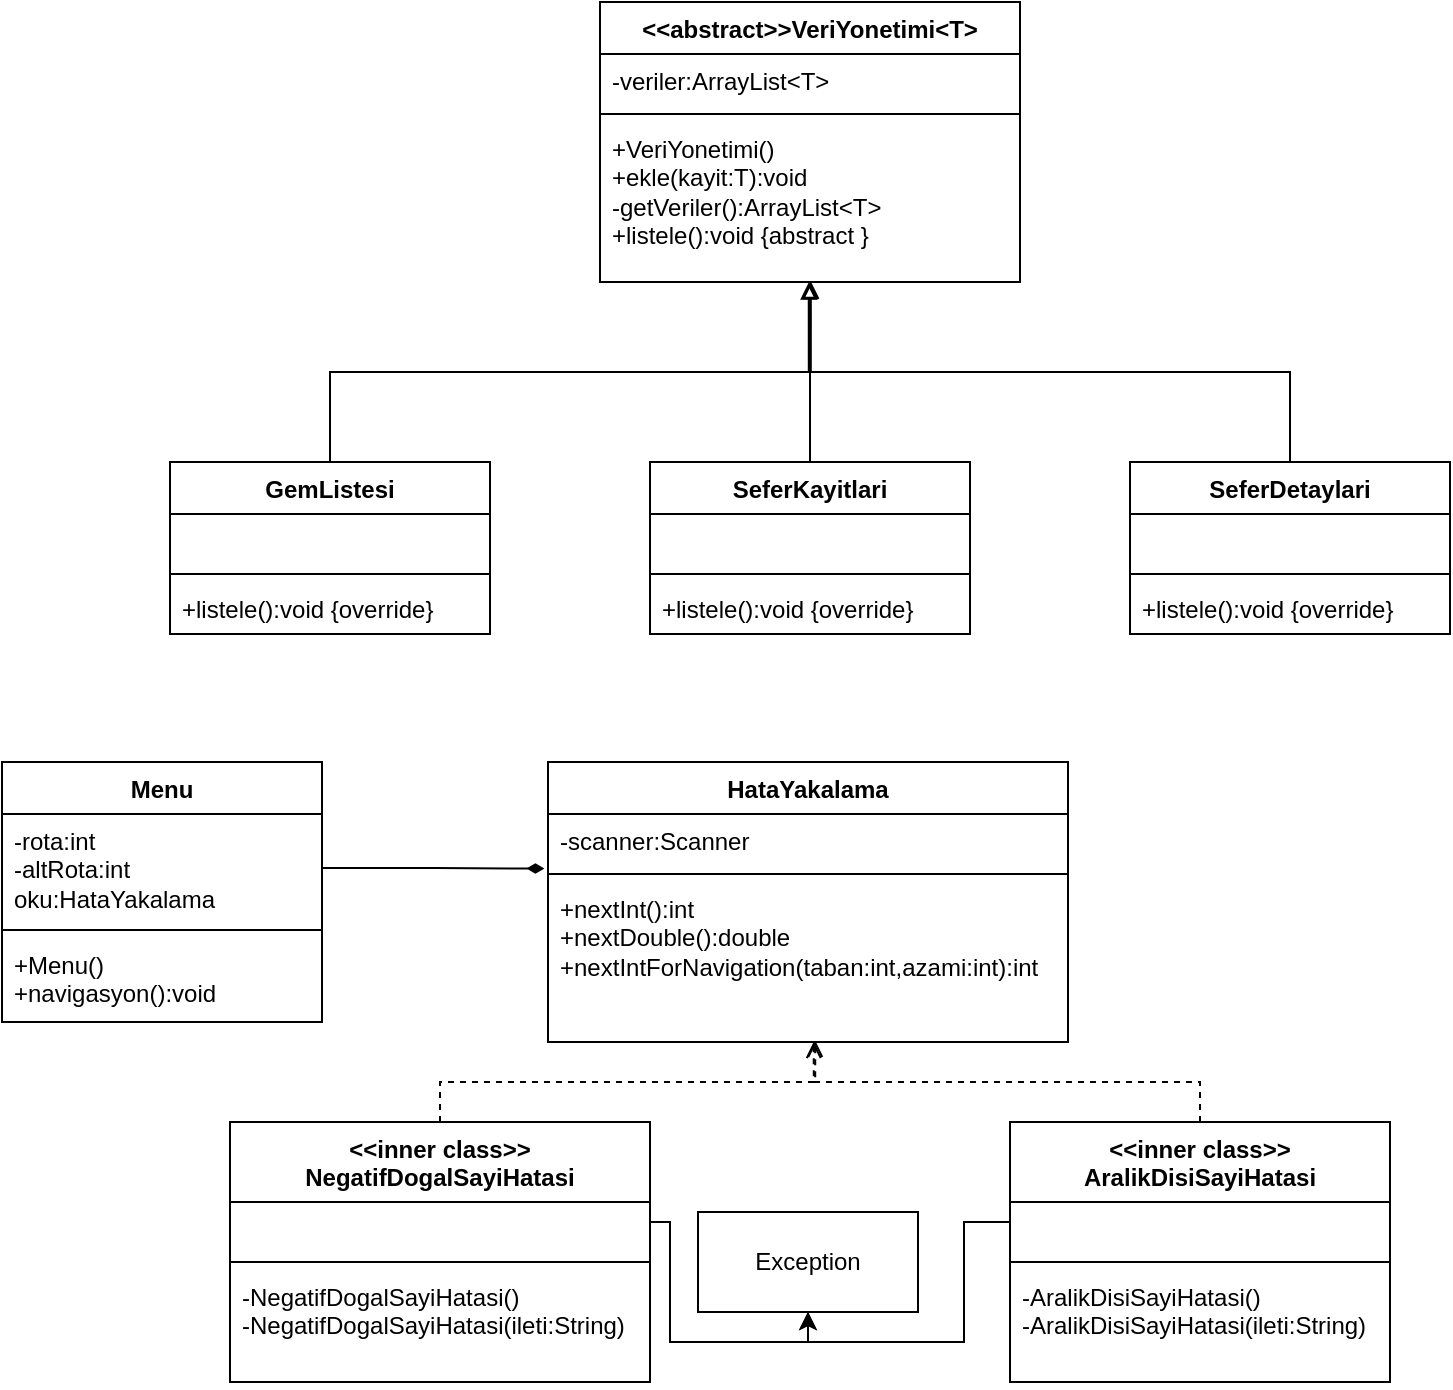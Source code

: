 <mxfile version="22.1.22" type="embed">
  <diagram name="Sayfa -1" id="8FEUg1hPgHObqFrD2J73">
    <mxGraphModel dx="512" dy="536" grid="1" gridSize="10" guides="1" tooltips="1" connect="1" arrows="1" fold="1" page="1" pageScale="1" pageWidth="827" pageHeight="1169" math="0" shadow="0">
      <root>
        <mxCell id="0" />
        <mxCell id="1" parent="0" />
        <mxCell id="QCwB58eIYd8fjo29DVfC-64" value="" style="group" parent="1" vertex="1" connectable="0">
          <mxGeometry x="94" y="10" width="640" height="316" as="geometry" />
        </mxCell>
        <mxCell id="QCwB58eIYd8fjo29DVfC-5" value="&lt;div&gt;&amp;lt;&amp;lt;abstract&amp;gt;&amp;gt;&lt;span style=&quot;background-color: initial;&quot;&gt;VeriYonetimi&amp;lt;T&amp;gt;&lt;/span&gt;&lt;/div&gt;" style="swimlane;fontStyle=1;align=center;verticalAlign=top;childLayout=stackLayout;horizontal=1;startSize=26;horizontalStack=0;resizeParent=1;resizeParentMax=0;resizeLast=0;collapsible=1;marginBottom=0;whiteSpace=wrap;html=1;" parent="QCwB58eIYd8fjo29DVfC-64" vertex="1">
          <mxGeometry x="215" width="210" height="140" as="geometry">
            <mxRectangle x="220" y="20" width="130" height="30" as="alternateBounds" />
          </mxGeometry>
        </mxCell>
        <mxCell id="QCwB58eIYd8fjo29DVfC-6" value="-veriler:ArrayList&amp;lt;T&amp;gt;&lt;div&gt;&lt;br&gt;&lt;/div&gt;" style="text;strokeColor=none;fillColor=none;align=left;verticalAlign=top;spacingLeft=4;spacingRight=4;overflow=hidden;rotatable=0;points=[[0,0.5],[1,0.5]];portConstraint=eastwest;whiteSpace=wrap;html=1;" parent="QCwB58eIYd8fjo29DVfC-5" vertex="1">
          <mxGeometry y="26" width="210" height="26" as="geometry" />
        </mxCell>
        <mxCell id="QCwB58eIYd8fjo29DVfC-7" value="" style="line;strokeWidth=1;fillColor=none;align=left;verticalAlign=middle;spacingTop=-1;spacingLeft=3;spacingRight=3;rotatable=0;labelPosition=right;points=[];portConstraint=eastwest;strokeColor=inherit;" parent="QCwB58eIYd8fjo29DVfC-5" vertex="1">
          <mxGeometry y="52" width="210" height="8" as="geometry" />
        </mxCell>
        <mxCell id="QCwB58eIYd8fjo29DVfC-8" value="&lt;div&gt;+VeriYonetimi()&lt;/div&gt;&lt;div&gt;+ekle(kayit:T):void&lt;/div&gt;&lt;div&gt;-getVeriler():ArrayList&amp;lt;T&amp;gt;&lt;/div&gt;+listele():void {abstract }" style="text;strokeColor=none;fillColor=none;align=left;verticalAlign=top;spacingLeft=4;spacingRight=4;overflow=hidden;rotatable=0;points=[[0,0.5],[1,0.5]];portConstraint=eastwest;whiteSpace=wrap;html=1;" parent="QCwB58eIYd8fjo29DVfC-5" vertex="1">
          <mxGeometry y="60" width="210" height="80" as="geometry" />
        </mxCell>
        <mxCell id="QCwB58eIYd8fjo29DVfC-21" value="" style="group" parent="QCwB58eIYd8fjo29DVfC-64" vertex="1" connectable="0">
          <mxGeometry y="230" width="640" height="86" as="geometry" />
        </mxCell>
        <mxCell id="QCwB58eIYd8fjo29DVfC-9" value="GemListesi" style="swimlane;fontStyle=1;align=center;verticalAlign=top;childLayout=stackLayout;horizontal=1;startSize=26;horizontalStack=0;resizeParent=1;resizeParentMax=0;resizeLast=0;collapsible=1;marginBottom=0;whiteSpace=wrap;html=1;" parent="QCwB58eIYd8fjo29DVfC-21" vertex="1">
          <mxGeometry width="160" height="86" as="geometry" />
        </mxCell>
        <mxCell id="QCwB58eIYd8fjo29DVfC-10" value="&amp;nbsp;" style="text;strokeColor=none;fillColor=none;align=left;verticalAlign=top;spacingLeft=4;spacingRight=4;overflow=hidden;rotatable=0;points=[[0,0.5],[1,0.5]];portConstraint=eastwest;whiteSpace=wrap;html=1;" parent="QCwB58eIYd8fjo29DVfC-9" vertex="1">
          <mxGeometry y="26" width="160" height="26" as="geometry" />
        </mxCell>
        <mxCell id="QCwB58eIYd8fjo29DVfC-11" value="" style="line;strokeWidth=1;fillColor=none;align=left;verticalAlign=middle;spacingTop=-1;spacingLeft=3;spacingRight=3;rotatable=0;labelPosition=right;points=[];portConstraint=eastwest;strokeColor=inherit;" parent="QCwB58eIYd8fjo29DVfC-9" vertex="1">
          <mxGeometry y="52" width="160" height="8" as="geometry" />
        </mxCell>
        <mxCell id="QCwB58eIYd8fjo29DVfC-12" value="+listele():void {override}" style="text;strokeColor=none;fillColor=none;align=left;verticalAlign=top;spacingLeft=4;spacingRight=4;overflow=hidden;rotatable=0;points=[[0,0.5],[1,0.5]];portConstraint=eastwest;whiteSpace=wrap;html=1;" parent="QCwB58eIYd8fjo29DVfC-9" vertex="1">
          <mxGeometry y="60" width="160" height="26" as="geometry" />
        </mxCell>
        <mxCell id="QCwB58eIYd8fjo29DVfC-13" value="SeferKayitlari" style="swimlane;fontStyle=1;align=center;verticalAlign=top;childLayout=stackLayout;horizontal=1;startSize=26;horizontalStack=0;resizeParent=1;resizeParentMax=0;resizeLast=0;collapsible=1;marginBottom=0;whiteSpace=wrap;html=1;" parent="QCwB58eIYd8fjo29DVfC-21" vertex="1">
          <mxGeometry x="240" width="160" height="86" as="geometry" />
        </mxCell>
        <mxCell id="QCwB58eIYd8fjo29DVfC-14" value="&amp;nbsp;" style="text;strokeColor=none;fillColor=none;align=left;verticalAlign=top;spacingLeft=4;spacingRight=4;overflow=hidden;rotatable=0;points=[[0,0.5],[1,0.5]];portConstraint=eastwest;whiteSpace=wrap;html=1;" parent="QCwB58eIYd8fjo29DVfC-13" vertex="1">
          <mxGeometry y="26" width="160" height="26" as="geometry" />
        </mxCell>
        <mxCell id="QCwB58eIYd8fjo29DVfC-15" value="" style="line;strokeWidth=1;fillColor=none;align=left;verticalAlign=middle;spacingTop=-1;spacingLeft=3;spacingRight=3;rotatable=0;labelPosition=right;points=[];portConstraint=eastwest;strokeColor=inherit;" parent="QCwB58eIYd8fjo29DVfC-13" vertex="1">
          <mxGeometry y="52" width="160" height="8" as="geometry" />
        </mxCell>
        <mxCell id="QCwB58eIYd8fjo29DVfC-16" value="+listele():void {override}" style="text;strokeColor=none;fillColor=none;align=left;verticalAlign=top;spacingLeft=4;spacingRight=4;overflow=hidden;rotatable=0;points=[[0,0.5],[1,0.5]];portConstraint=eastwest;whiteSpace=wrap;html=1;" parent="QCwB58eIYd8fjo29DVfC-13" vertex="1">
          <mxGeometry y="60" width="160" height="26" as="geometry" />
        </mxCell>
        <mxCell id="QCwB58eIYd8fjo29DVfC-17" value="SeferDetaylari" style="swimlane;fontStyle=1;align=center;verticalAlign=top;childLayout=stackLayout;horizontal=1;startSize=26;horizontalStack=0;resizeParent=1;resizeParentMax=0;resizeLast=0;collapsible=1;marginBottom=0;whiteSpace=wrap;html=1;" parent="QCwB58eIYd8fjo29DVfC-21" vertex="1">
          <mxGeometry x="480" width="160" height="86" as="geometry" />
        </mxCell>
        <mxCell id="QCwB58eIYd8fjo29DVfC-18" value="&amp;nbsp;" style="text;strokeColor=none;fillColor=none;align=left;verticalAlign=top;spacingLeft=4;spacingRight=4;overflow=hidden;rotatable=0;points=[[0,0.5],[1,0.5]];portConstraint=eastwest;whiteSpace=wrap;html=1;" parent="QCwB58eIYd8fjo29DVfC-17" vertex="1">
          <mxGeometry y="26" width="160" height="26" as="geometry" />
        </mxCell>
        <mxCell id="QCwB58eIYd8fjo29DVfC-19" value="" style="line;strokeWidth=1;fillColor=none;align=left;verticalAlign=middle;spacingTop=-1;spacingLeft=3;spacingRight=3;rotatable=0;labelPosition=right;points=[];portConstraint=eastwest;strokeColor=inherit;" parent="QCwB58eIYd8fjo29DVfC-17" vertex="1">
          <mxGeometry y="52" width="160" height="8" as="geometry" />
        </mxCell>
        <mxCell id="QCwB58eIYd8fjo29DVfC-20" value="+listele():void {override}" style="text;strokeColor=none;fillColor=none;align=left;verticalAlign=top;spacingLeft=4;spacingRight=4;overflow=hidden;rotatable=0;points=[[0,0.5],[1,0.5]];portConstraint=eastwest;whiteSpace=wrap;html=1;" parent="QCwB58eIYd8fjo29DVfC-17" vertex="1">
          <mxGeometry y="60" width="160" height="26" as="geometry" />
        </mxCell>
        <mxCell id="QCwB58eIYd8fjo29DVfC-24" style="rounded=0;orthogonalLoop=1;jettySize=auto;html=1;entryX=0.5;entryY=1;entryDx=0;entryDy=0;entryPerimeter=0;endArrow=block;endFill=0;edgeStyle=orthogonalEdgeStyle;" parent="QCwB58eIYd8fjo29DVfC-64" source="QCwB58eIYd8fjo29DVfC-13" target="QCwB58eIYd8fjo29DVfC-8" edge="1">
          <mxGeometry relative="1" as="geometry" />
        </mxCell>
        <mxCell id="QCwB58eIYd8fjo29DVfC-27" style="rounded=0;orthogonalLoop=1;jettySize=auto;html=1;entryX=0.497;entryY=1.003;entryDx=0;entryDy=0;entryPerimeter=0;endArrow=block;endFill=0;edgeStyle=orthogonalEdgeStyle;" parent="QCwB58eIYd8fjo29DVfC-64" source="QCwB58eIYd8fjo29DVfC-9" target="QCwB58eIYd8fjo29DVfC-8" edge="1">
          <mxGeometry relative="1" as="geometry" />
        </mxCell>
        <mxCell id="QCwB58eIYd8fjo29DVfC-28" style="rounded=0;orthogonalLoop=1;jettySize=auto;html=1;entryX=0.502;entryY=0.997;entryDx=0;entryDy=0;entryPerimeter=0;endArrow=block;endFill=0;edgeStyle=orthogonalEdgeStyle;" parent="QCwB58eIYd8fjo29DVfC-64" source="QCwB58eIYd8fjo29DVfC-17" target="QCwB58eIYd8fjo29DVfC-8" edge="1">
          <mxGeometry relative="1" as="geometry" />
        </mxCell>
        <mxCell id="QCwB58eIYd8fjo29DVfC-65" value="" style="group" parent="1" vertex="1" connectable="0">
          <mxGeometry x="124" y="390" width="580" height="310" as="geometry" />
        </mxCell>
        <mxCell id="QCwB58eIYd8fjo29DVfC-34" value="HataYakalama" style="swimlane;fontStyle=1;align=center;verticalAlign=top;childLayout=stackLayout;horizontal=1;startSize=26;horizontalStack=0;resizeParent=1;resizeParentMax=0;resizeLast=0;collapsible=1;marginBottom=0;whiteSpace=wrap;html=1;" parent="QCwB58eIYd8fjo29DVfC-65" vertex="1">
          <mxGeometry x="159" width="260" height="140" as="geometry" />
        </mxCell>
        <mxCell id="QCwB58eIYd8fjo29DVfC-35" value="-scanner:Scanner" style="text;strokeColor=none;fillColor=none;align=left;verticalAlign=top;spacingLeft=4;spacingRight=4;overflow=hidden;rotatable=0;points=[[0,0.5],[1,0.5]];portConstraint=eastwest;whiteSpace=wrap;html=1;" parent="QCwB58eIYd8fjo29DVfC-34" vertex="1">
          <mxGeometry y="26" width="260" height="26" as="geometry" />
        </mxCell>
        <mxCell id="QCwB58eIYd8fjo29DVfC-36" value="" style="line;strokeWidth=1;fillColor=none;align=left;verticalAlign=middle;spacingTop=-1;spacingLeft=3;spacingRight=3;rotatable=0;labelPosition=right;points=[];portConstraint=eastwest;strokeColor=inherit;" parent="QCwB58eIYd8fjo29DVfC-34" vertex="1">
          <mxGeometry y="52" width="260" height="8" as="geometry" />
        </mxCell>
        <mxCell id="QCwB58eIYd8fjo29DVfC-37" value="+nextInt():int&lt;div&gt;+nextDouble():double&lt;/div&gt;&lt;div&gt;+nextIntForNavigation(taban:int,azami:int):int&lt;/div&gt;" style="text;strokeColor=none;fillColor=none;align=left;verticalAlign=top;spacingLeft=4;spacingRight=4;overflow=hidden;rotatable=0;points=[[0,0.5],[1,0.5]];portConstraint=eastwest;whiteSpace=wrap;html=1;" parent="QCwB58eIYd8fjo29DVfC-34" vertex="1">
          <mxGeometry y="60" width="260" height="80" as="geometry" />
        </mxCell>
        <mxCell id="QCwB58eIYd8fjo29DVfC-49" value="Exception" style="html=1;whiteSpace=wrap;" parent="QCwB58eIYd8fjo29DVfC-65" vertex="1">
          <mxGeometry x="234" y="225" width="110" height="50" as="geometry" />
        </mxCell>
        <mxCell id="QCwB58eIYd8fjo29DVfC-50" value="&amp;lt;&amp;lt;inner class&amp;gt;&amp;gt;&lt;div&gt;NegatifDogalSayiHatasi&lt;/div&gt;" style="swimlane;fontStyle=1;align=center;verticalAlign=top;childLayout=stackLayout;horizontal=1;startSize=40;horizontalStack=0;resizeParent=1;resizeParentMax=0;resizeLast=0;collapsible=1;marginBottom=0;whiteSpace=wrap;html=1;" parent="QCwB58eIYd8fjo29DVfC-65" vertex="1">
          <mxGeometry y="180" width="210" height="130" as="geometry" />
        </mxCell>
        <mxCell id="QCwB58eIYd8fjo29DVfC-51" value="&amp;nbsp;" style="text;strokeColor=none;fillColor=none;align=left;verticalAlign=top;spacingLeft=4;spacingRight=4;overflow=hidden;rotatable=0;points=[[0,0.5],[1,0.5]];portConstraint=eastwest;whiteSpace=wrap;html=1;" parent="QCwB58eIYd8fjo29DVfC-50" vertex="1">
          <mxGeometry y="40" width="210" height="26" as="geometry" />
        </mxCell>
        <mxCell id="QCwB58eIYd8fjo29DVfC-52" value="" style="line;strokeWidth=1;fillColor=none;align=left;verticalAlign=middle;spacingTop=-1;spacingLeft=3;spacingRight=3;rotatable=0;labelPosition=right;points=[];portConstraint=eastwest;strokeColor=inherit;" parent="QCwB58eIYd8fjo29DVfC-50" vertex="1">
          <mxGeometry y="66" width="210" height="8" as="geometry" />
        </mxCell>
        <mxCell id="QCwB58eIYd8fjo29DVfC-53" value="-NegatifDogalSayiHatasi()&lt;div&gt;-NegatifDogalSayiHatasi(ileti:String)&lt;/div&gt;" style="text;strokeColor=none;fillColor=none;align=left;verticalAlign=top;spacingLeft=4;spacingRight=4;overflow=hidden;rotatable=0;points=[[0,0.5],[1,0.5]];portConstraint=eastwest;whiteSpace=wrap;html=1;" parent="QCwB58eIYd8fjo29DVfC-50" vertex="1">
          <mxGeometry y="74" width="210" height="56" as="geometry" />
        </mxCell>
        <mxCell id="QCwB58eIYd8fjo29DVfC-63" style="edgeStyle=orthogonalEdgeStyle;rounded=0;orthogonalLoop=1;jettySize=auto;html=1;entryX=0.5;entryY=1;entryDx=0;entryDy=0;" parent="QCwB58eIYd8fjo29DVfC-65" source="QCwB58eIYd8fjo29DVfC-54" target="QCwB58eIYd8fjo29DVfC-49" edge="1">
          <mxGeometry relative="1" as="geometry">
            <Array as="points">
              <mxPoint x="367" y="230" />
              <mxPoint x="367" y="290" />
              <mxPoint x="289" y="290" />
            </Array>
          </mxGeometry>
        </mxCell>
        <mxCell id="QCwB58eIYd8fjo29DVfC-54" value="&amp;lt;&amp;lt;inner class&amp;gt;&amp;gt;&lt;div&gt;AralikDisiSayiHatasi&lt;/div&gt;" style="swimlane;fontStyle=1;align=center;verticalAlign=top;childLayout=stackLayout;horizontal=1;startSize=40;horizontalStack=0;resizeParent=1;resizeParentMax=0;resizeLast=0;collapsible=1;marginBottom=0;whiteSpace=wrap;html=1;" parent="QCwB58eIYd8fjo29DVfC-65" vertex="1">
          <mxGeometry x="390" y="180" width="190" height="130" as="geometry" />
        </mxCell>
        <mxCell id="QCwB58eIYd8fjo29DVfC-55" value="&amp;nbsp;" style="text;strokeColor=none;fillColor=none;align=left;verticalAlign=top;spacingLeft=4;spacingRight=4;overflow=hidden;rotatable=0;points=[[0,0.5],[1,0.5]];portConstraint=eastwest;whiteSpace=wrap;html=1;" parent="QCwB58eIYd8fjo29DVfC-54" vertex="1">
          <mxGeometry y="40" width="190" height="26" as="geometry" />
        </mxCell>
        <mxCell id="QCwB58eIYd8fjo29DVfC-56" value="" style="line;strokeWidth=1;fillColor=none;align=left;verticalAlign=middle;spacingTop=-1;spacingLeft=3;spacingRight=3;rotatable=0;labelPosition=right;points=[];portConstraint=eastwest;strokeColor=inherit;" parent="QCwB58eIYd8fjo29DVfC-54" vertex="1">
          <mxGeometry y="66" width="190" height="8" as="geometry" />
        </mxCell>
        <mxCell id="QCwB58eIYd8fjo29DVfC-57" value="-AralikDisiSayiHatasi()&lt;div&gt;-AralikDisiSayiHatasi(ileti:String)&lt;div&gt;&lt;br&gt;&lt;/div&gt;&lt;/div&gt;" style="text;strokeColor=none;fillColor=none;align=left;verticalAlign=top;spacingLeft=4;spacingRight=4;overflow=hidden;rotatable=0;points=[[0,0.5],[1,0.5]];portConstraint=eastwest;whiteSpace=wrap;html=1;" parent="QCwB58eIYd8fjo29DVfC-54" vertex="1">
          <mxGeometry y="74" width="190" height="56" as="geometry" />
        </mxCell>
        <mxCell id="QCwB58eIYd8fjo29DVfC-60" style="edgeStyle=orthogonalEdgeStyle;rounded=0;orthogonalLoop=1;jettySize=auto;html=1;entryX=0.514;entryY=0.992;entryDx=0;entryDy=0;entryPerimeter=0;dashed=1;endArrow=open;endFill=0;" parent="QCwB58eIYd8fjo29DVfC-65" source="QCwB58eIYd8fjo29DVfC-50" target="QCwB58eIYd8fjo29DVfC-37" edge="1">
          <mxGeometry relative="1" as="geometry" />
        </mxCell>
        <mxCell id="QCwB58eIYd8fjo29DVfC-61" style="edgeStyle=orthogonalEdgeStyle;rounded=0;orthogonalLoop=1;jettySize=auto;html=1;entryX=0.511;entryY=0.999;entryDx=0;entryDy=0;entryPerimeter=0;dashed=1;endArrow=open;endFill=0;" parent="QCwB58eIYd8fjo29DVfC-65" source="QCwB58eIYd8fjo29DVfC-54" target="QCwB58eIYd8fjo29DVfC-37" edge="1">
          <mxGeometry relative="1" as="geometry" />
        </mxCell>
        <mxCell id="QCwB58eIYd8fjo29DVfC-62" style="edgeStyle=orthogonalEdgeStyle;rounded=0;orthogonalLoop=1;jettySize=auto;html=1;entryX=0.5;entryY=1;entryDx=0;entryDy=0;" parent="QCwB58eIYd8fjo29DVfC-65" source="QCwB58eIYd8fjo29DVfC-51" target="QCwB58eIYd8fjo29DVfC-49" edge="1">
          <mxGeometry relative="1" as="geometry">
            <Array as="points">
              <mxPoint x="220" y="230" />
              <mxPoint x="220" y="290" />
              <mxPoint x="289" y="290" />
            </Array>
          </mxGeometry>
        </mxCell>
        <mxCell id="QCwB58eIYd8fjo29DVfC-70" value="Menu" style="swimlane;fontStyle=1;align=center;verticalAlign=top;childLayout=stackLayout;horizontal=1;startSize=26;horizontalStack=0;resizeParent=1;resizeParentMax=0;resizeLast=0;collapsible=1;marginBottom=0;whiteSpace=wrap;html=1;" parent="1" vertex="1">
          <mxGeometry x="10" y="390" width="160" height="130" as="geometry" />
        </mxCell>
        <mxCell id="QCwB58eIYd8fjo29DVfC-71" value="&lt;div&gt;-rota:int&lt;/div&gt;&lt;div&gt;-altRota:int&lt;/div&gt;oku:HataYakalama&lt;div&gt;&lt;br&gt;&lt;/div&gt;" style="text;strokeColor=none;fillColor=none;align=left;verticalAlign=top;spacingLeft=4;spacingRight=4;overflow=hidden;rotatable=0;points=[[0,0.5],[1,0.5]];portConstraint=eastwest;whiteSpace=wrap;html=1;" parent="QCwB58eIYd8fjo29DVfC-70" vertex="1">
          <mxGeometry y="26" width="160" height="54" as="geometry" />
        </mxCell>
        <mxCell id="QCwB58eIYd8fjo29DVfC-72" value="" style="line;strokeWidth=1;fillColor=none;align=left;verticalAlign=middle;spacingTop=-1;spacingLeft=3;spacingRight=3;rotatable=0;labelPosition=right;points=[];portConstraint=eastwest;strokeColor=inherit;" parent="QCwB58eIYd8fjo29DVfC-70" vertex="1">
          <mxGeometry y="80" width="160" height="8" as="geometry" />
        </mxCell>
        <mxCell id="QCwB58eIYd8fjo29DVfC-73" value="+Menu()&lt;div&gt;+navigasyon():void&lt;/div&gt;" style="text;strokeColor=none;fillColor=none;align=left;verticalAlign=top;spacingLeft=4;spacingRight=4;overflow=hidden;rotatable=0;points=[[0,0.5],[1,0.5]];portConstraint=eastwest;whiteSpace=wrap;html=1;" parent="QCwB58eIYd8fjo29DVfC-70" vertex="1">
          <mxGeometry y="88" width="160" height="42" as="geometry" />
        </mxCell>
        <mxCell id="QCwB58eIYd8fjo29DVfC-75" style="edgeStyle=orthogonalEdgeStyle;rounded=0;orthogonalLoop=1;jettySize=auto;html=1;endArrow=diamondThin;endFill=1;strokeWidth=1;entryX=-0.007;entryY=1.05;entryDx=0;entryDy=0;entryPerimeter=0;" parent="1" source="QCwB58eIYd8fjo29DVfC-71" target="QCwB58eIYd8fjo29DVfC-35" edge="1">
          <mxGeometry relative="1" as="geometry" />
        </mxCell>
      </root>
    </mxGraphModel>
  </diagram>
</mxfile>
